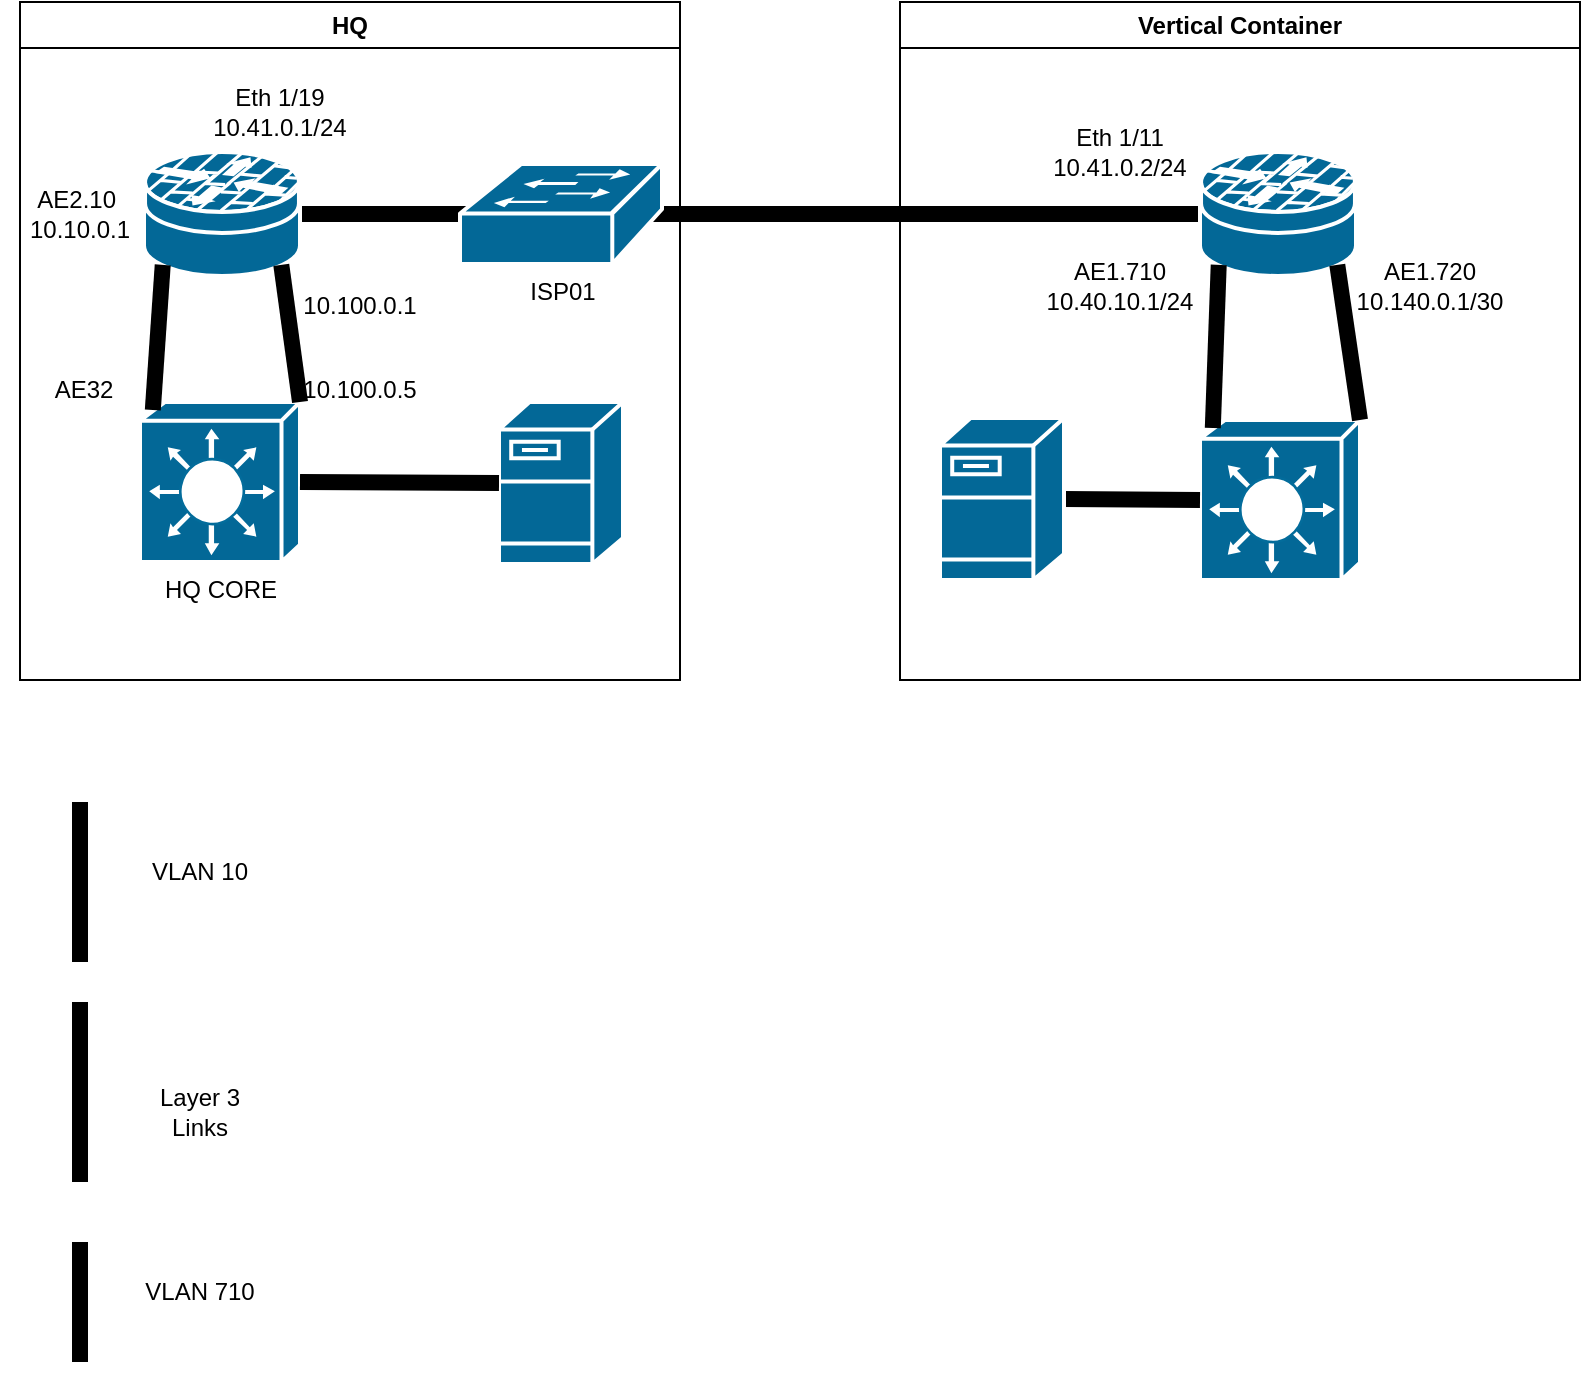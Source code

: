 <mxfile version="27.0.4" pages="2">
  <diagram name="Current" id="GXqKMhPWEr0JX9j5Nwb1">
    <mxGraphModel dx="1426" dy="751" grid="1" gridSize="10" guides="1" tooltips="1" connect="1" arrows="1" fold="1" page="1" pageScale="1" pageWidth="850" pageHeight="1100" math="0" shadow="0">
      <root>
        <mxCell id="0" />
        <mxCell id="1" parent="0" />
        <mxCell id="AYHjvTEZVmjwUjUxwEAl-17" value="" style="endArrow=none;html=1;rounded=0;entryX=1;entryY=0.5;entryDx=0;entryDy=0;exitX=0;exitY=0.5;exitDx=0;exitDy=0;exitPerimeter=0;entryPerimeter=0;strokeColor=light-dark(#000000,#6666FF);strokeWidth=8;" edge="1" parent="1" source="V_tnaEBo6NMSAwrgcOmd-3" target="V_tnaEBo6NMSAwrgcOmd-1">
          <mxGeometry width="50" height="50" relative="1" as="geometry">
            <mxPoint x="509" y="249" as="sourcePoint" />
            <mxPoint x="500" y="180" as="targetPoint" />
          </mxGeometry>
        </mxCell>
        <mxCell id="V_tnaEBo6NMSAwrgcOmd-3" value="" style="shape=mxgraph.cisco.security.router_firewall;sketch=0;html=1;pointerEvents=1;dashed=0;fillColor=#036897;strokeColor=#ffffff;strokeWidth=2;verticalLabelPosition=bottom;verticalAlign=top;align=center;outlineConnect=0;" parent="1" vertex="1">
          <mxGeometry x="640" y="165" width="78" height="62" as="geometry" />
        </mxCell>
        <mxCell id="V_tnaEBo6NMSAwrgcOmd-11" value="HQ" style="swimlane;whiteSpace=wrap;html=1;" parent="1" vertex="1">
          <mxGeometry x="50" y="90" width="330" height="339" as="geometry" />
        </mxCell>
        <mxCell id="V_tnaEBo6NMSAwrgcOmd-9" value="ISP01" style="shape=mxgraph.cisco.switches.workgroup_switch;sketch=0;html=1;pointerEvents=1;dashed=0;fillColor=#036897;strokeColor=#ffffff;strokeWidth=2;verticalLabelPosition=bottom;verticalAlign=top;align=center;outlineConnect=0;" parent="V_tnaEBo6NMSAwrgcOmd-11" vertex="1">
          <mxGeometry x="220.0" y="81" width="101" height="50" as="geometry" />
        </mxCell>
        <mxCell id="V_tnaEBo6NMSAwrgcOmd-1" value="" style="shape=mxgraph.cisco.security.router_firewall;sketch=0;html=1;pointerEvents=1;dashed=0;fillColor=#036897;strokeColor=#ffffff;strokeWidth=2;verticalLabelPosition=bottom;verticalAlign=top;align=center;outlineConnect=0;" parent="V_tnaEBo6NMSAwrgcOmd-11" vertex="1">
          <mxGeometry x="62.0" y="75" width="78" height="62" as="geometry" />
        </mxCell>
        <mxCell id="V_tnaEBo6NMSAwrgcOmd-13" value="HQ CORE&lt;div&gt;&lt;br&gt;&lt;/div&gt;" style="shape=mxgraph.cisco.switches.layer_3_switch;sketch=0;html=1;pointerEvents=1;dashed=0;fillColor=#036897;strokeColor=#ffffff;strokeWidth=2;verticalLabelPosition=bottom;verticalAlign=top;align=center;outlineConnect=0;" parent="V_tnaEBo6NMSAwrgcOmd-11" vertex="1">
          <mxGeometry x="60" y="200" width="80" height="80" as="geometry" />
        </mxCell>
        <mxCell id="AYHjvTEZVmjwUjUxwEAl-1" value="" style="endArrow=none;html=1;rounded=0;entryX=0.88;entryY=0.91;entryDx=0;entryDy=0;exitX=1;exitY=0;exitDx=0;exitDy=0;exitPerimeter=0;entryPerimeter=0;strokeColor=light-dark(#000000,#6666FF);strokeWidth=8;" edge="1" parent="V_tnaEBo6NMSAwrgcOmd-11" source="V_tnaEBo6NMSAwrgcOmd-13" target="V_tnaEBo6NMSAwrgcOmd-1">
          <mxGeometry width="50" height="50" relative="1" as="geometry">
            <mxPoint x="372" y="269" as="sourcePoint" />
            <mxPoint x="422" y="219" as="targetPoint" />
          </mxGeometry>
        </mxCell>
        <mxCell id="AYHjvTEZVmjwUjUxwEAl-2" value="10.100.0.5" style="text;html=1;align=center;verticalAlign=middle;whiteSpace=wrap;rounded=0;" vertex="1" parent="V_tnaEBo6NMSAwrgcOmd-11">
          <mxGeometry x="140" y="179" width="60" height="30" as="geometry" />
        </mxCell>
        <mxCell id="AYHjvTEZVmjwUjUxwEAl-3" value="10.100.0.1" style="text;html=1;align=center;verticalAlign=middle;whiteSpace=wrap;rounded=0;" vertex="1" parent="V_tnaEBo6NMSAwrgcOmd-11">
          <mxGeometry x="140" y="137" width="60" height="30" as="geometry" />
        </mxCell>
        <mxCell id="AYHjvTEZVmjwUjUxwEAl-5" value="" style="endArrow=none;html=1;rounded=0;entryX=0.12;entryY=0.91;entryDx=0;entryDy=0;exitX=0.08;exitY=0.05;exitDx=0;exitDy=0;exitPerimeter=0;entryPerimeter=0;strokeColor=light-dark(#000000,#FFB366);strokeWidth=8;" edge="1" parent="V_tnaEBo6NMSAwrgcOmd-11" source="V_tnaEBo6NMSAwrgcOmd-13" target="V_tnaEBo6NMSAwrgcOmd-1">
          <mxGeometry width="50" height="50" relative="1" as="geometry">
            <mxPoint x="62" y="209" as="sourcePoint" />
            <mxPoint x="61" y="140" as="targetPoint" />
          </mxGeometry>
        </mxCell>
        <mxCell id="AYHjvTEZVmjwUjUxwEAl-8" value="AE2.10&amp;nbsp;&lt;div&gt;10.10.0.1&lt;/div&gt;" style="text;html=1;align=center;verticalAlign=middle;whiteSpace=wrap;rounded=0;" vertex="1" parent="V_tnaEBo6NMSAwrgcOmd-11">
          <mxGeometry x="-10" y="81" width="80" height="50" as="geometry" />
        </mxCell>
        <mxCell id="AYHjvTEZVmjwUjUxwEAl-16" value="Eth 1/19&lt;div&gt;10.41.0.1/24&lt;/div&gt;" style="text;html=1;align=center;verticalAlign=middle;whiteSpace=wrap;rounded=0;" vertex="1" parent="V_tnaEBo6NMSAwrgcOmd-11">
          <mxGeometry x="90" y="40" width="80" height="30" as="geometry" />
        </mxCell>
        <mxCell id="zpMqKgqsW9W5uyOCk7T2-3" value="AE32" style="text;html=1;align=center;verticalAlign=middle;whiteSpace=wrap;rounded=0;" vertex="1" parent="V_tnaEBo6NMSAwrgcOmd-11">
          <mxGeometry x="2" y="179" width="60" height="30" as="geometry" />
        </mxCell>
        <mxCell id="zpMqKgqsW9W5uyOCk7T2-5" value="" style="shape=mxgraph.cisco.servers.fileserver;sketch=0;html=1;pointerEvents=1;dashed=0;fillColor=#036897;strokeColor=#ffffff;strokeWidth=2;verticalLabelPosition=bottom;verticalAlign=top;align=center;outlineConnect=0;" vertex="1" parent="V_tnaEBo6NMSAwrgcOmd-11">
          <mxGeometry x="239.5" y="200" width="62" height="81" as="geometry" />
        </mxCell>
        <mxCell id="zpMqKgqsW9W5uyOCk7T2-8" value="" style="endArrow=none;html=1;rounded=0;entryX=0;entryY=0.5;entryDx=0;entryDy=0;exitX=1;exitY=0.5;exitDx=0;exitDy=0;exitPerimeter=0;entryPerimeter=0;strokeColor=light-dark(#000000,#FFB366);strokeWidth=8;" edge="1" parent="V_tnaEBo6NMSAwrgcOmd-11" source="V_tnaEBo6NMSAwrgcOmd-13" target="zpMqKgqsW9W5uyOCk7T2-5">
          <mxGeometry width="50" height="50" relative="1" as="geometry">
            <mxPoint x="170" y="363" as="sourcePoint" />
            <mxPoint x="175" y="290" as="targetPoint" />
          </mxGeometry>
        </mxCell>
        <mxCell id="AYHjvTEZVmjwUjUxwEAl-6" value="" style="endArrow=none;html=1;rounded=0;entryX=0.12;entryY=0.91;entryDx=0;entryDy=0;entryPerimeter=0;strokeColor=light-dark(#000000,#FFB366);strokeWidth=8;" edge="1" parent="1">
          <mxGeometry width="50" height="50" relative="1" as="geometry">
            <mxPoint x="80" y="570" as="sourcePoint" />
            <mxPoint x="80" y="490" as="targetPoint" />
          </mxGeometry>
        </mxCell>
        <mxCell id="AYHjvTEZVmjwUjUxwEAl-7" value="VLAN 10" style="text;html=1;align=center;verticalAlign=middle;whiteSpace=wrap;rounded=0;" vertex="1" parent="1">
          <mxGeometry x="110" y="510" width="60" height="30" as="geometry" />
        </mxCell>
        <mxCell id="AYHjvTEZVmjwUjUxwEAl-11" value="" style="endArrow=none;html=1;rounded=0;strokeColor=light-dark(#000000,#6666FF);strokeWidth=8;" edge="1" parent="1">
          <mxGeometry width="50" height="50" relative="1" as="geometry">
            <mxPoint x="80" y="680" as="sourcePoint" />
            <mxPoint x="80" y="590" as="targetPoint" />
          </mxGeometry>
        </mxCell>
        <mxCell id="AYHjvTEZVmjwUjUxwEAl-12" value="Layer 3 Links" style="text;html=1;align=center;verticalAlign=middle;whiteSpace=wrap;rounded=0;" vertex="1" parent="1">
          <mxGeometry x="110" y="630" width="60" height="30" as="geometry" />
        </mxCell>
        <mxCell id="zpMqKgqsW9W5uyOCk7T2-1" value="Eth 1/11&lt;div&gt;10.41.0.2/24&lt;/div&gt;" style="text;html=1;align=center;verticalAlign=middle;whiteSpace=wrap;rounded=0;" vertex="1" parent="1">
          <mxGeometry x="560" y="140" width="80" height="50" as="geometry" />
        </mxCell>
        <mxCell id="zpMqKgqsW9W5uyOCk7T2-2" value="Vertical Container" style="swimlane;whiteSpace=wrap;html=1;" vertex="1" parent="1">
          <mxGeometry x="490" y="90" width="340" height="339" as="geometry" />
        </mxCell>
        <mxCell id="zpMqKgqsW9W5uyOCk7T2-9" value="" style="shape=mxgraph.cisco.switches.layer_3_switch;sketch=0;html=1;pointerEvents=1;dashed=0;fillColor=#036897;strokeColor=#ffffff;strokeWidth=2;verticalLabelPosition=bottom;verticalAlign=top;align=center;outlineConnect=0;" vertex="1" parent="zpMqKgqsW9W5uyOCk7T2-2">
          <mxGeometry x="150" y="209" width="80" height="80" as="geometry" />
        </mxCell>
        <mxCell id="zpMqKgqsW9W5uyOCk7T2-13" value="AE1.710&lt;div&gt;10.40.10.1/24&lt;/div&gt;" style="text;html=1;align=center;verticalAlign=middle;whiteSpace=wrap;rounded=0;" vertex="1" parent="zpMqKgqsW9W5uyOCk7T2-2">
          <mxGeometry x="70" y="117" width="80" height="50" as="geometry" />
        </mxCell>
        <mxCell id="zpMqKgqsW9W5uyOCk7T2-15" value="AE1.720&lt;div&gt;10.140.0.1/30&lt;/div&gt;" style="text;html=1;align=center;verticalAlign=middle;whiteSpace=wrap;rounded=0;" vertex="1" parent="zpMqKgqsW9W5uyOCk7T2-2">
          <mxGeometry x="230" y="122" width="70" height="40" as="geometry" />
        </mxCell>
        <mxCell id="zpMqKgqsW9W5uyOCk7T2-16" value="" style="endArrow=none;html=1;rounded=0;strokeColor=light-dark(#000000,#CC0000);strokeWidth=8;entryX=0;entryY=0.5;entryDx=0;entryDy=0;entryPerimeter=0;exitX=1;exitY=0.5;exitDx=0;exitDy=0;exitPerimeter=0;" edge="1" parent="zpMqKgqsW9W5uyOCk7T2-2" source="zpMqKgqsW9W5uyOCk7T2-17" target="zpMqKgqsW9W5uyOCk7T2-9">
          <mxGeometry width="50" height="50" relative="1" as="geometry">
            <mxPoint x="100" y="250" as="sourcePoint" />
            <mxPoint x="70" y="269" as="targetPoint" />
          </mxGeometry>
        </mxCell>
        <mxCell id="zpMqKgqsW9W5uyOCk7T2-17" value="" style="shape=mxgraph.cisco.servers.fileserver;sketch=0;html=1;pointerEvents=1;dashed=0;fillColor=#036897;strokeColor=#ffffff;strokeWidth=2;verticalLabelPosition=bottom;verticalAlign=top;align=center;outlineConnect=0;" vertex="1" parent="zpMqKgqsW9W5uyOCk7T2-2">
          <mxGeometry x="20" y="208" width="62" height="81" as="geometry" />
        </mxCell>
        <mxCell id="zpMqKgqsW9W5uyOCk7T2-10" value="" style="endArrow=none;html=1;rounded=0;exitX=1;exitY=0.5;exitDx=0;exitDy=0;exitPerimeter=0;strokeColor=light-dark(#000000,#CC0000);strokeWidth=8;" edge="1" parent="1">
          <mxGeometry width="50" height="50" relative="1" as="geometry">
            <mxPoint x="80" y="710" as="sourcePoint" />
            <mxPoint x="80" y="770" as="targetPoint" />
          </mxGeometry>
        </mxCell>
        <mxCell id="zpMqKgqsW9W5uyOCk7T2-11" value="VLAN 710" style="text;html=1;align=center;verticalAlign=middle;whiteSpace=wrap;rounded=0;" vertex="1" parent="1">
          <mxGeometry x="110" y="720" width="60" height="30" as="geometry" />
        </mxCell>
        <mxCell id="zpMqKgqsW9W5uyOCk7T2-12" value="" style="endArrow=none;html=1;rounded=0;exitX=0.12;exitY=0.91;exitDx=0;exitDy=0;exitPerimeter=0;strokeColor=light-dark(#000000,#CC0000);strokeWidth=8;entryX=0.08;entryY=0.05;entryDx=0;entryDy=0;entryPerimeter=0;" edge="1" parent="1" source="V_tnaEBo6NMSAwrgcOmd-3" target="zpMqKgqsW9W5uyOCk7T2-9">
          <mxGeometry width="50" height="50" relative="1" as="geometry">
            <mxPoint x="630" y="229.5" as="sourcePoint" />
            <mxPoint x="630" y="289.5" as="targetPoint" />
          </mxGeometry>
        </mxCell>
        <mxCell id="zpMqKgqsW9W5uyOCk7T2-14" value="" style="endArrow=none;html=1;rounded=0;strokeColor=light-dark(#000000,#6666FF);strokeWidth=8;entryX=0.88;entryY=0.91;entryDx=0;entryDy=0;entryPerimeter=0;exitX=1;exitY=0;exitDx=0;exitDy=0;exitPerimeter=0;" edge="1" parent="1" source="zpMqKgqsW9W5uyOCk7T2-9" target="V_tnaEBo6NMSAwrgcOmd-3">
          <mxGeometry width="50" height="50" relative="1" as="geometry">
            <mxPoint x="780" y="530" as="sourcePoint" />
            <mxPoint x="780" y="440" as="targetPoint" />
          </mxGeometry>
        </mxCell>
      </root>
    </mxGraphModel>
  </diagram>
  <diagram name="Delta" id="9kpmvqL5xBerRcWHebjs">
    <mxGraphModel dx="1426" dy="751" grid="1" gridSize="10" guides="1" tooltips="1" connect="1" arrows="1" fold="1" page="1" pageScale="1" pageWidth="850" pageHeight="1100" math="0" shadow="0">
      <root>
        <mxCell id="gOb1XPQJfeyNqM7ur5X2-0" />
        <mxCell id="gOb1XPQJfeyNqM7ur5X2-1" parent="gOb1XPQJfeyNqM7ur5X2-0" />
        <mxCell id="gOb1XPQJfeyNqM7ur5X2-3" value="" style="shape=mxgraph.cisco.security.router_firewall;sketch=0;html=1;pointerEvents=1;dashed=0;fillColor=#036897;strokeColor=#ffffff;strokeWidth=2;verticalLabelPosition=bottom;verticalAlign=top;align=center;outlineConnect=0;" vertex="1" parent="gOb1XPQJfeyNqM7ur5X2-1">
          <mxGeometry x="640" y="165" width="78" height="62" as="geometry" />
        </mxCell>
        <mxCell id="gOb1XPQJfeyNqM7ur5X2-4" value="HQ" style="swimlane;whiteSpace=wrap;html=1;" vertex="1" parent="gOb1XPQJfeyNqM7ur5X2-1">
          <mxGeometry x="50" y="90" width="330" height="339" as="geometry" />
        </mxCell>
        <mxCell id="gOb1XPQJfeyNqM7ur5X2-5" value="ISP01" style="shape=mxgraph.cisco.switches.workgroup_switch;sketch=0;html=1;pointerEvents=1;dashed=0;fillColor=#036897;strokeColor=#ffffff;strokeWidth=2;verticalLabelPosition=bottom;verticalAlign=top;align=center;outlineConnect=0;" vertex="1" parent="gOb1XPQJfeyNqM7ur5X2-4">
          <mxGeometry x="220.0" y="81" width="101" height="50" as="geometry" />
        </mxCell>
        <mxCell id="gOb1XPQJfeyNqM7ur5X2-6" value="" style="shape=mxgraph.cisco.security.router_firewall;sketch=0;html=1;pointerEvents=1;dashed=0;fillColor=#036897;strokeColor=#ffffff;strokeWidth=2;verticalLabelPosition=bottom;verticalAlign=top;align=center;outlineConnect=0;" vertex="1" parent="gOb1XPQJfeyNqM7ur5X2-4">
          <mxGeometry x="62.0" y="75" width="78" height="62" as="geometry" />
        </mxCell>
        <mxCell id="gOb1XPQJfeyNqM7ur5X2-7" value="HQ CORE&lt;div&gt;&lt;br&gt;&lt;/div&gt;" style="shape=mxgraph.cisco.switches.layer_3_switch;sketch=0;html=1;pointerEvents=1;dashed=0;fillColor=#036897;strokeColor=#ffffff;strokeWidth=2;verticalLabelPosition=bottom;verticalAlign=top;align=center;outlineConnect=0;" vertex="1" parent="gOb1XPQJfeyNqM7ur5X2-4">
          <mxGeometry x="60" y="200" width="80" height="80" as="geometry" />
        </mxCell>
        <mxCell id="gOb1XPQJfeyNqM7ur5X2-8" value="" style="endArrow=none;html=1;rounded=0;entryX=0.88;entryY=0.91;entryDx=0;entryDy=0;exitX=1;exitY=0;exitDx=0;exitDy=0;exitPerimeter=0;entryPerimeter=0;strokeColor=light-dark(#000000,#6666FF);strokeWidth=8;" edge="1" parent="gOb1XPQJfeyNqM7ur5X2-4" source="gOb1XPQJfeyNqM7ur5X2-7" target="gOb1XPQJfeyNqM7ur5X2-6">
          <mxGeometry width="50" height="50" relative="1" as="geometry">
            <mxPoint x="372" y="269" as="sourcePoint" />
            <mxPoint x="422" y="219" as="targetPoint" />
          </mxGeometry>
        </mxCell>
        <mxCell id="gOb1XPQJfeyNqM7ur5X2-9" value="10.100.0.5" style="text;html=1;align=center;verticalAlign=middle;whiteSpace=wrap;rounded=0;" vertex="1" parent="gOb1XPQJfeyNqM7ur5X2-4">
          <mxGeometry x="140" y="179" width="60" height="30" as="geometry" />
        </mxCell>
        <mxCell id="gOb1XPQJfeyNqM7ur5X2-10" value="10.100.0.1" style="text;html=1;align=center;verticalAlign=middle;whiteSpace=wrap;rounded=0;" vertex="1" parent="gOb1XPQJfeyNqM7ur5X2-4">
          <mxGeometry x="135" y="120" width="60" height="30" as="geometry" />
        </mxCell>
        <mxCell id="gOb1XPQJfeyNqM7ur5X2-11" value="" style="endArrow=none;html=1;rounded=0;entryX=0.12;entryY=0.91;entryDx=0;entryDy=0;exitX=0.08;exitY=0.05;exitDx=0;exitDy=0;exitPerimeter=0;entryPerimeter=0;strokeColor=light-dark(#000000,#FFB366);strokeWidth=8;" edge="1" parent="gOb1XPQJfeyNqM7ur5X2-4" source="gOb1XPQJfeyNqM7ur5X2-7" target="gOb1XPQJfeyNqM7ur5X2-6">
          <mxGeometry width="50" height="50" relative="1" as="geometry">
            <mxPoint x="62" y="209" as="sourcePoint" />
            <mxPoint x="61" y="140" as="targetPoint" />
          </mxGeometry>
        </mxCell>
        <mxCell id="gOb1XPQJfeyNqM7ur5X2-12" value="AE2.10&amp;nbsp;&lt;div&gt;10.10.0.1&lt;/div&gt;" style="text;html=1;align=center;verticalAlign=middle;whiteSpace=wrap;rounded=0;" vertex="1" parent="gOb1XPQJfeyNqM7ur5X2-4">
          <mxGeometry x="-10" y="81" width="80" height="50" as="geometry" />
        </mxCell>
        <mxCell id="gOb1XPQJfeyNqM7ur5X2-13" value="Eth 1/19&lt;div&gt;10.41.0.1/24&lt;/div&gt;" style="text;html=1;align=center;verticalAlign=middle;whiteSpace=wrap;rounded=0;" vertex="1" parent="gOb1XPQJfeyNqM7ur5X2-4">
          <mxGeometry x="90" y="40" width="80" height="30" as="geometry" />
        </mxCell>
        <mxCell id="gOb1XPQJfeyNqM7ur5X2-14" value="AE32" style="text;html=1;align=center;verticalAlign=middle;whiteSpace=wrap;rounded=0;" vertex="1" parent="gOb1XPQJfeyNqM7ur5X2-4">
          <mxGeometry x="2" y="179" width="60" height="30" as="geometry" />
        </mxCell>
        <mxCell id="gOb1XPQJfeyNqM7ur5X2-15" value="" style="shape=mxgraph.cisco.servers.fileserver;sketch=0;html=1;pointerEvents=1;dashed=0;fillColor=#036897;strokeColor=#ffffff;strokeWidth=2;verticalLabelPosition=bottom;verticalAlign=top;align=center;outlineConnect=0;" vertex="1" parent="gOb1XPQJfeyNqM7ur5X2-4">
          <mxGeometry x="239.5" y="200" width="62" height="81" as="geometry" />
        </mxCell>
        <mxCell id="gOb1XPQJfeyNqM7ur5X2-16" value="" style="endArrow=none;html=1;rounded=0;entryX=0;entryY=0.5;entryDx=0;entryDy=0;exitX=1;exitY=0.5;exitDx=0;exitDy=0;exitPerimeter=0;entryPerimeter=0;strokeColor=light-dark(#000000,#FFB366);strokeWidth=8;" edge="1" parent="gOb1XPQJfeyNqM7ur5X2-4" source="gOb1XPQJfeyNqM7ur5X2-7" target="gOb1XPQJfeyNqM7ur5X2-15">
          <mxGeometry width="50" height="50" relative="1" as="geometry">
            <mxPoint x="170" y="363" as="sourcePoint" />
            <mxPoint x="175" y="290" as="targetPoint" />
          </mxGeometry>
        </mxCell>
        <mxCell id="gOb1XPQJfeyNqM7ur5X2-17" value="" style="endArrow=none;html=1;rounded=0;entryX=0.12;entryY=0.91;entryDx=0;entryDy=0;entryPerimeter=0;strokeColor=light-dark(#000000,#FFB366);strokeWidth=8;" edge="1" parent="gOb1XPQJfeyNqM7ur5X2-1">
          <mxGeometry width="50" height="50" relative="1" as="geometry">
            <mxPoint x="80" y="570" as="sourcePoint" />
            <mxPoint x="80" y="490" as="targetPoint" />
          </mxGeometry>
        </mxCell>
        <mxCell id="gOb1XPQJfeyNqM7ur5X2-18" value="VLAN 10" style="text;html=1;align=center;verticalAlign=middle;whiteSpace=wrap;rounded=0;" vertex="1" parent="gOb1XPQJfeyNqM7ur5X2-1">
          <mxGeometry x="110" y="510" width="60" height="30" as="geometry" />
        </mxCell>
        <mxCell id="gOb1XPQJfeyNqM7ur5X2-19" value="" style="endArrow=none;html=1;rounded=0;strokeColor=light-dark(#000000,#6666FF);strokeWidth=8;" edge="1" parent="gOb1XPQJfeyNqM7ur5X2-1">
          <mxGeometry width="50" height="50" relative="1" as="geometry">
            <mxPoint x="80" y="680" as="sourcePoint" />
            <mxPoint x="80" y="590" as="targetPoint" />
          </mxGeometry>
        </mxCell>
        <mxCell id="gOb1XPQJfeyNqM7ur5X2-20" value="Layer 3 Links" style="text;html=1;align=center;verticalAlign=middle;whiteSpace=wrap;rounded=0;" vertex="1" parent="gOb1XPQJfeyNqM7ur5X2-1">
          <mxGeometry x="110" y="630" width="60" height="30" as="geometry" />
        </mxCell>
        <mxCell id="gOb1XPQJfeyNqM7ur5X2-21" value="Eth 1/11&lt;div&gt;10.41.0.2/24&lt;/div&gt;" style="text;html=1;align=center;verticalAlign=middle;whiteSpace=wrap;rounded=0;" vertex="1" parent="gOb1XPQJfeyNqM7ur5X2-1">
          <mxGeometry x="560" y="140" width="80" height="50" as="geometry" />
        </mxCell>
        <mxCell id="gOb1XPQJfeyNqM7ur5X2-22" value="Vertical Container" style="swimlane;whiteSpace=wrap;html=1;" vertex="1" parent="gOb1XPQJfeyNqM7ur5X2-1">
          <mxGeometry x="490" y="90" width="340" height="339" as="geometry" />
        </mxCell>
        <mxCell id="gOb1XPQJfeyNqM7ur5X2-23" value="" style="shape=mxgraph.cisco.switches.layer_3_switch;sketch=0;html=1;pointerEvents=1;dashed=0;fillColor=#036897;strokeColor=#ffffff;strokeWidth=2;verticalLabelPosition=bottom;verticalAlign=top;align=center;outlineConnect=0;" vertex="1" parent="gOb1XPQJfeyNqM7ur5X2-22">
          <mxGeometry x="150" y="209" width="80" height="80" as="geometry" />
        </mxCell>
        <mxCell id="gOb1XPQJfeyNqM7ur5X2-24" value="AE1.710&lt;div&gt;10.40.10.1/24&lt;/div&gt;" style="text;html=1;align=center;verticalAlign=middle;whiteSpace=wrap;rounded=0;" vertex="1" parent="gOb1XPQJfeyNqM7ur5X2-22">
          <mxGeometry x="70" y="117" width="80" height="50" as="geometry" />
        </mxCell>
        <mxCell id="gOb1XPQJfeyNqM7ur5X2-25" value="AE1.720&lt;div&gt;10.140.0.1/30&lt;/div&gt;" style="text;html=1;align=center;verticalAlign=middle;whiteSpace=wrap;rounded=0;" vertex="1" parent="gOb1XPQJfeyNqM7ur5X2-22">
          <mxGeometry x="230" y="122" width="70" height="40" as="geometry" />
        </mxCell>
        <mxCell id="gOb1XPQJfeyNqM7ur5X2-26" value="" style="endArrow=none;html=1;rounded=0;strokeColor=light-dark(#000000,#CC0000);strokeWidth=8;entryX=0;entryY=0.5;entryDx=0;entryDy=0;entryPerimeter=0;exitX=1;exitY=0.5;exitDx=0;exitDy=0;exitPerimeter=0;" edge="1" parent="gOb1XPQJfeyNqM7ur5X2-22" source="gOb1XPQJfeyNqM7ur5X2-27" target="gOb1XPQJfeyNqM7ur5X2-23">
          <mxGeometry width="50" height="50" relative="1" as="geometry">
            <mxPoint x="100" y="250" as="sourcePoint" />
            <mxPoint x="70" y="269" as="targetPoint" />
          </mxGeometry>
        </mxCell>
        <mxCell id="gOb1XPQJfeyNqM7ur5X2-27" value="" style="shape=mxgraph.cisco.servers.fileserver;sketch=0;html=1;pointerEvents=1;dashed=0;fillColor=#036897;strokeColor=#ffffff;strokeWidth=2;verticalLabelPosition=bottom;verticalAlign=top;align=center;outlineConnect=0;" vertex="1" parent="gOb1XPQJfeyNqM7ur5X2-22">
          <mxGeometry x="20" y="208" width="62" height="81" as="geometry" />
        </mxCell>
        <mxCell id="gOb1XPQJfeyNqM7ur5X2-28" value="" style="endArrow=none;html=1;rounded=0;exitX=1;exitY=0.5;exitDx=0;exitDy=0;exitPerimeter=0;strokeColor=light-dark(#000000,#CC0000);strokeWidth=8;" edge="1" parent="gOb1XPQJfeyNqM7ur5X2-1">
          <mxGeometry width="50" height="50" relative="1" as="geometry">
            <mxPoint x="80" y="710" as="sourcePoint" />
            <mxPoint x="80" y="770" as="targetPoint" />
          </mxGeometry>
        </mxCell>
        <mxCell id="gOb1XPQJfeyNqM7ur5X2-29" value="VLAN 710" style="text;html=1;align=center;verticalAlign=middle;whiteSpace=wrap;rounded=0;" vertex="1" parent="gOb1XPQJfeyNqM7ur5X2-1">
          <mxGeometry x="110" y="720" width="60" height="30" as="geometry" />
        </mxCell>
        <mxCell id="gOb1XPQJfeyNqM7ur5X2-30" value="" style="endArrow=none;html=1;rounded=0;exitX=0.12;exitY=0.91;exitDx=0;exitDy=0;exitPerimeter=0;strokeColor=light-dark(#000000,#CC0000);strokeWidth=8;entryX=0.08;entryY=0.05;entryDx=0;entryDy=0;entryPerimeter=0;" edge="1" parent="gOb1XPQJfeyNqM7ur5X2-1" source="gOb1XPQJfeyNqM7ur5X2-3" target="gOb1XPQJfeyNqM7ur5X2-23">
          <mxGeometry width="50" height="50" relative="1" as="geometry">
            <mxPoint x="630" y="229.5" as="sourcePoint" />
            <mxPoint x="630" y="289.5" as="targetPoint" />
          </mxGeometry>
        </mxCell>
        <mxCell id="gOb1XPQJfeyNqM7ur5X2-31" value="" style="endArrow=none;html=1;rounded=0;strokeColor=light-dark(#000000,#6666FF);strokeWidth=8;entryX=0.88;entryY=0.91;entryDx=0;entryDy=0;entryPerimeter=0;exitX=1;exitY=0;exitDx=0;exitDy=0;exitPerimeter=0;" edge="1" parent="gOb1XPQJfeyNqM7ur5X2-1" source="gOb1XPQJfeyNqM7ur5X2-23" target="gOb1XPQJfeyNqM7ur5X2-3">
          <mxGeometry width="50" height="50" relative="1" as="geometry">
            <mxPoint x="780" y="530" as="sourcePoint" />
            <mxPoint x="780" y="440" as="targetPoint" />
          </mxGeometry>
        </mxCell>
        <mxCell id="GDfuKxjp9hjNHaa4472Q-0" value="&lt;b&gt;&lt;u&gt;&lt;font style=&quot;font-size: 18px;&quot;&gt;CHANGES:&lt;/font&gt;&lt;/u&gt;&lt;/b&gt;&lt;div&gt;&lt;font&gt;1.&amp;nbsp;&lt;/font&gt;&lt;span style=&quot;background-color: transparent; color: light-dark(rgb(0, 0, 0), rgb(255, 255, 255));&quot;&gt;Delete the 10.41.0.1/24 Network&lt;/span&gt;&lt;/div&gt;&lt;div&gt;&lt;font&gt;2.&amp;nbsp;&lt;/font&gt;&lt;span style=&quot;background-color: transparent; color: light-dark(rgb(0, 0, 0), rgb(255, 255, 255));&quot;&gt;Extend L2 Trunk to DR&lt;/span&gt;&lt;/div&gt;" style="text;html=1;align=center;verticalAlign=middle;whiteSpace=wrap;rounded=0;" vertex="1" parent="gOb1XPQJfeyNqM7ur5X2-1">
          <mxGeometry x="490" y="480" width="340" height="60" as="geometry" />
        </mxCell>
      </root>
    </mxGraphModel>
  </diagram>
</mxfile>
